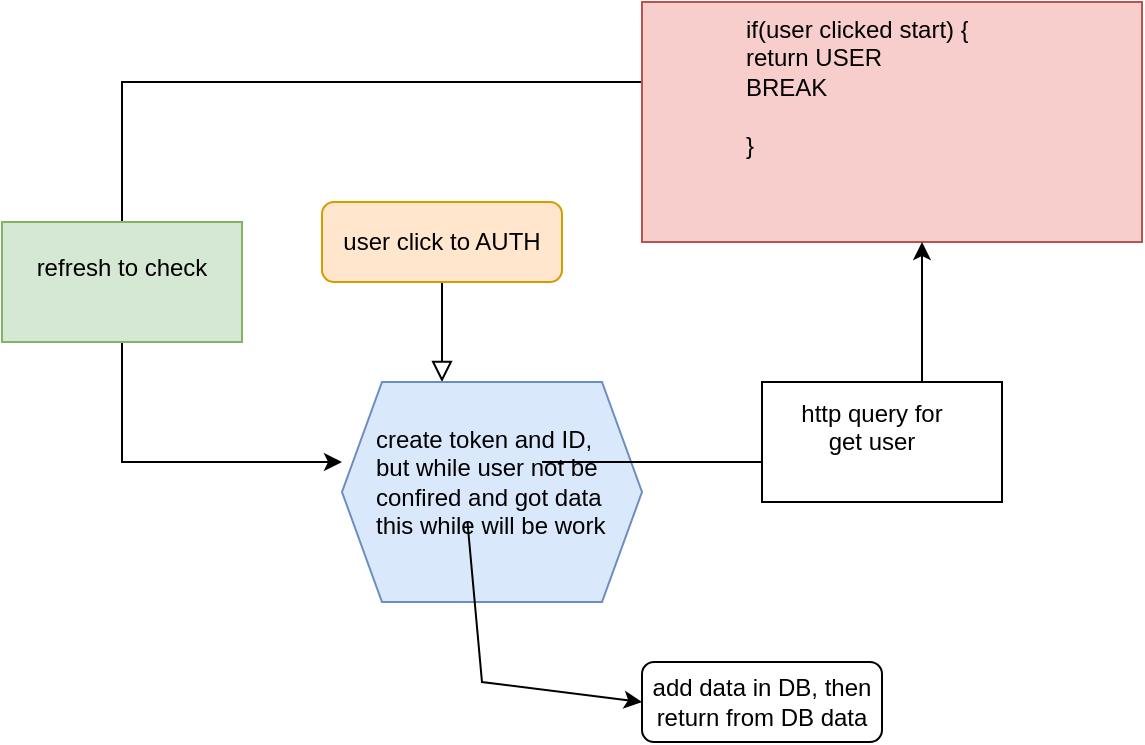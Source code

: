 <mxfile version="24.3.0" type="github">
  <diagram id="C5RBs43oDa-KdzZeNtuy" name="Page-1">
    <mxGraphModel dx="880" dy="1585" grid="1" gridSize="10" guides="1" tooltips="1" connect="1" arrows="1" fold="1" page="1" pageScale="1" pageWidth="827" pageHeight="1169" math="0" shadow="0">
      <root>
        <mxCell id="WIyWlLk6GJQsqaUBKTNV-0" />
        <mxCell id="WIyWlLk6GJQsqaUBKTNV-1" parent="WIyWlLk6GJQsqaUBKTNV-0" />
        <mxCell id="WIyWlLk6GJQsqaUBKTNV-2" value="" style="rounded=0;html=1;jettySize=auto;orthogonalLoop=1;fontSize=11;endArrow=block;endFill=0;endSize=8;strokeWidth=1;shadow=0;labelBackgroundColor=none;edgeStyle=orthogonalEdgeStyle;" parent="WIyWlLk6GJQsqaUBKTNV-1" source="WIyWlLk6GJQsqaUBKTNV-3" edge="1">
          <mxGeometry relative="1" as="geometry">
            <mxPoint x="220" y="170" as="targetPoint" />
          </mxGeometry>
        </mxCell>
        <mxCell id="WIyWlLk6GJQsqaUBKTNV-3" value="user click to AUTH" style="rounded=1;whiteSpace=wrap;html=1;fontSize=12;glass=0;strokeWidth=1;shadow=0;fillColor=#ffe6cc;strokeColor=#d79b00;" parent="WIyWlLk6GJQsqaUBKTNV-1" vertex="1">
          <mxGeometry x="160" y="80" width="120" height="40" as="geometry" />
        </mxCell>
        <mxCell id="WIyWlLk6GJQsqaUBKTNV-12" value="add data in DB, then return from DB data" style="rounded=1;whiteSpace=wrap;html=1;fontSize=12;glass=0;strokeWidth=1;shadow=0;" parent="WIyWlLk6GJQsqaUBKTNV-1" vertex="1">
          <mxGeometry x="320" y="310" width="120" height="40" as="geometry" />
        </mxCell>
        <mxCell id="Yer2vl9g3i_ubF7hT8uU-0" value="" style="shape=hexagon;perimeter=hexagonPerimeter2;whiteSpace=wrap;html=1;fixedSize=1;fillColor=#dae8fc;strokeColor=#6c8ebf;" vertex="1" parent="WIyWlLk6GJQsqaUBKTNV-1">
          <mxGeometry x="170" y="170" width="150" height="110" as="geometry" />
        </mxCell>
        <mxCell id="Yer2vl9g3i_ubF7hT8uU-14" style="edgeStyle=orthogonalEdgeStyle;rounded=0;orthogonalLoop=1;jettySize=auto;html=1;exitX=1;exitY=0.5;exitDx=0;exitDy=0;" edge="1" parent="WIyWlLk6GJQsqaUBKTNV-1">
          <mxGeometry relative="1" as="geometry">
            <mxPoint x="270" y="210" as="targetPoint" />
            <mxPoint x="270" y="210" as="sourcePoint" />
          </mxGeometry>
        </mxCell>
        <mxCell id="Yer2vl9g3i_ubF7hT8uU-17" value="" style="edgeStyle=none;rounded=0;orthogonalLoop=1;jettySize=auto;html=1;entryX=0;entryY=0.5;entryDx=0;entryDy=0;" edge="1" parent="WIyWlLk6GJQsqaUBKTNV-1" target="WIyWlLk6GJQsqaUBKTNV-12">
          <mxGeometry relative="1" as="geometry">
            <mxPoint x="232.727" y="240" as="sourcePoint" />
            <mxPoint x="230" y="320" as="targetPoint" />
            <Array as="points">
              <mxPoint x="240" y="320" />
            </Array>
          </mxGeometry>
        </mxCell>
        <mxCell id="Yer2vl9g3i_ubF7hT8uU-10" style="edgeStyle=orthogonalEdgeStyle;rounded=0;orthogonalLoop=1;jettySize=auto;html=1;entryX=0;entryY=0.5;entryDx=0;entryDy=0;" edge="1" parent="WIyWlLk6GJQsqaUBKTNV-1" source="Yer2vl9g3i_ubF7hT8uU-4">
          <mxGeometry relative="1" as="geometry">
            <mxPoint x="170" y="210" as="targetPoint" />
            <Array as="points">
              <mxPoint x="60" y="20" />
              <mxPoint x="60" y="210" />
            </Array>
          </mxGeometry>
        </mxCell>
        <mxCell id="Yer2vl9g3i_ubF7hT8uU-4" value="" style="whiteSpace=wrap;html=1;fillColor=#f8cecc;strokeColor=#b85450;" vertex="1" parent="WIyWlLk6GJQsqaUBKTNV-1">
          <mxGeometry x="320" y="-20" width="250" height="120" as="geometry" />
        </mxCell>
        <mxCell id="Yer2vl9g3i_ubF7hT8uU-8" value="" style="edgeStyle=orthogonalEdgeStyle;rounded=0;orthogonalLoop=1;jettySize=auto;html=1;" edge="1" parent="WIyWlLk6GJQsqaUBKTNV-1" target="Yer2vl9g3i_ubF7hT8uU-7">
          <mxGeometry relative="1" as="geometry">
            <mxPoint x="270" y="210" as="sourcePoint" />
            <mxPoint x="380" y="100" as="targetPoint" />
            <Array as="points">
              <mxPoint x="460" y="210" />
            </Array>
          </mxGeometry>
        </mxCell>
        <mxCell id="Yer2vl9g3i_ubF7hT8uU-7" value="if(user clicked start) {&lt;br&gt;&lt;div&gt;return USER&lt;/div&gt;&lt;div&gt;BREAK&lt;br&gt;&lt;/div&gt;&lt;br&gt;}" style="text;html=1;whiteSpace=wrap;overflow=hidden;rounded=0;" vertex="1" parent="WIyWlLk6GJQsqaUBKTNV-1">
          <mxGeometry x="370" y="-20" width="180" height="120" as="geometry" />
        </mxCell>
        <mxCell id="Yer2vl9g3i_ubF7hT8uU-12" value="" style="rounded=0;whiteSpace=wrap;html=1;fillColor=#d5e8d4;strokeColor=#82b366;" vertex="1" parent="WIyWlLk6GJQsqaUBKTNV-1">
          <mxGeometry y="90" width="120" height="60" as="geometry" />
        </mxCell>
        <mxCell id="Yer2vl9g3i_ubF7hT8uU-13" value="&lt;div&gt;refresh to check&lt;/div&gt;&lt;div&gt;&lt;br&gt;&lt;/div&gt;" style="text;html=1;align=center;verticalAlign=middle;whiteSpace=wrap;rounded=0;" vertex="1" parent="WIyWlLk6GJQsqaUBKTNV-1">
          <mxGeometry x="15" y="105" width="90" height="30" as="geometry" />
        </mxCell>
        <mxCell id="Yer2vl9g3i_ubF7hT8uU-18" value="" style="rounded=0;whiteSpace=wrap;html=1;" vertex="1" parent="WIyWlLk6GJQsqaUBKTNV-1">
          <mxGeometry x="380" y="170" width="120" height="60" as="geometry" />
        </mxCell>
        <mxCell id="Yer2vl9g3i_ubF7hT8uU-19" value="&lt;div&gt;http query for get user&lt;/div&gt;&lt;div&gt;&lt;br&gt;&lt;/div&gt;" style="text;html=1;align=center;verticalAlign=middle;whiteSpace=wrap;rounded=0;" vertex="1" parent="WIyWlLk6GJQsqaUBKTNV-1">
          <mxGeometry x="390" y="185" width="90" height="30" as="geometry" />
        </mxCell>
        <mxCell id="Yer2vl9g3i_ubF7hT8uU-20" value="create token and ID, but while user not be confired and got data this while will be work" style="text;html=1;whiteSpace=wrap;overflow=hidden;rounded=0;" vertex="1" parent="WIyWlLk6GJQsqaUBKTNV-1">
          <mxGeometry x="185" y="185" width="120" height="65" as="geometry" />
        </mxCell>
      </root>
    </mxGraphModel>
  </diagram>
</mxfile>
